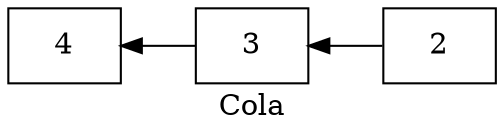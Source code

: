 digraph G {
    rankdir="RL";
    label="Cola";
    node[shape=box];
    nodo0[label="2"];
nodo1[label="3"];
nodo2[label="4"];
nodo0 -> nodo1;
nodo1 -> nodo2;
}